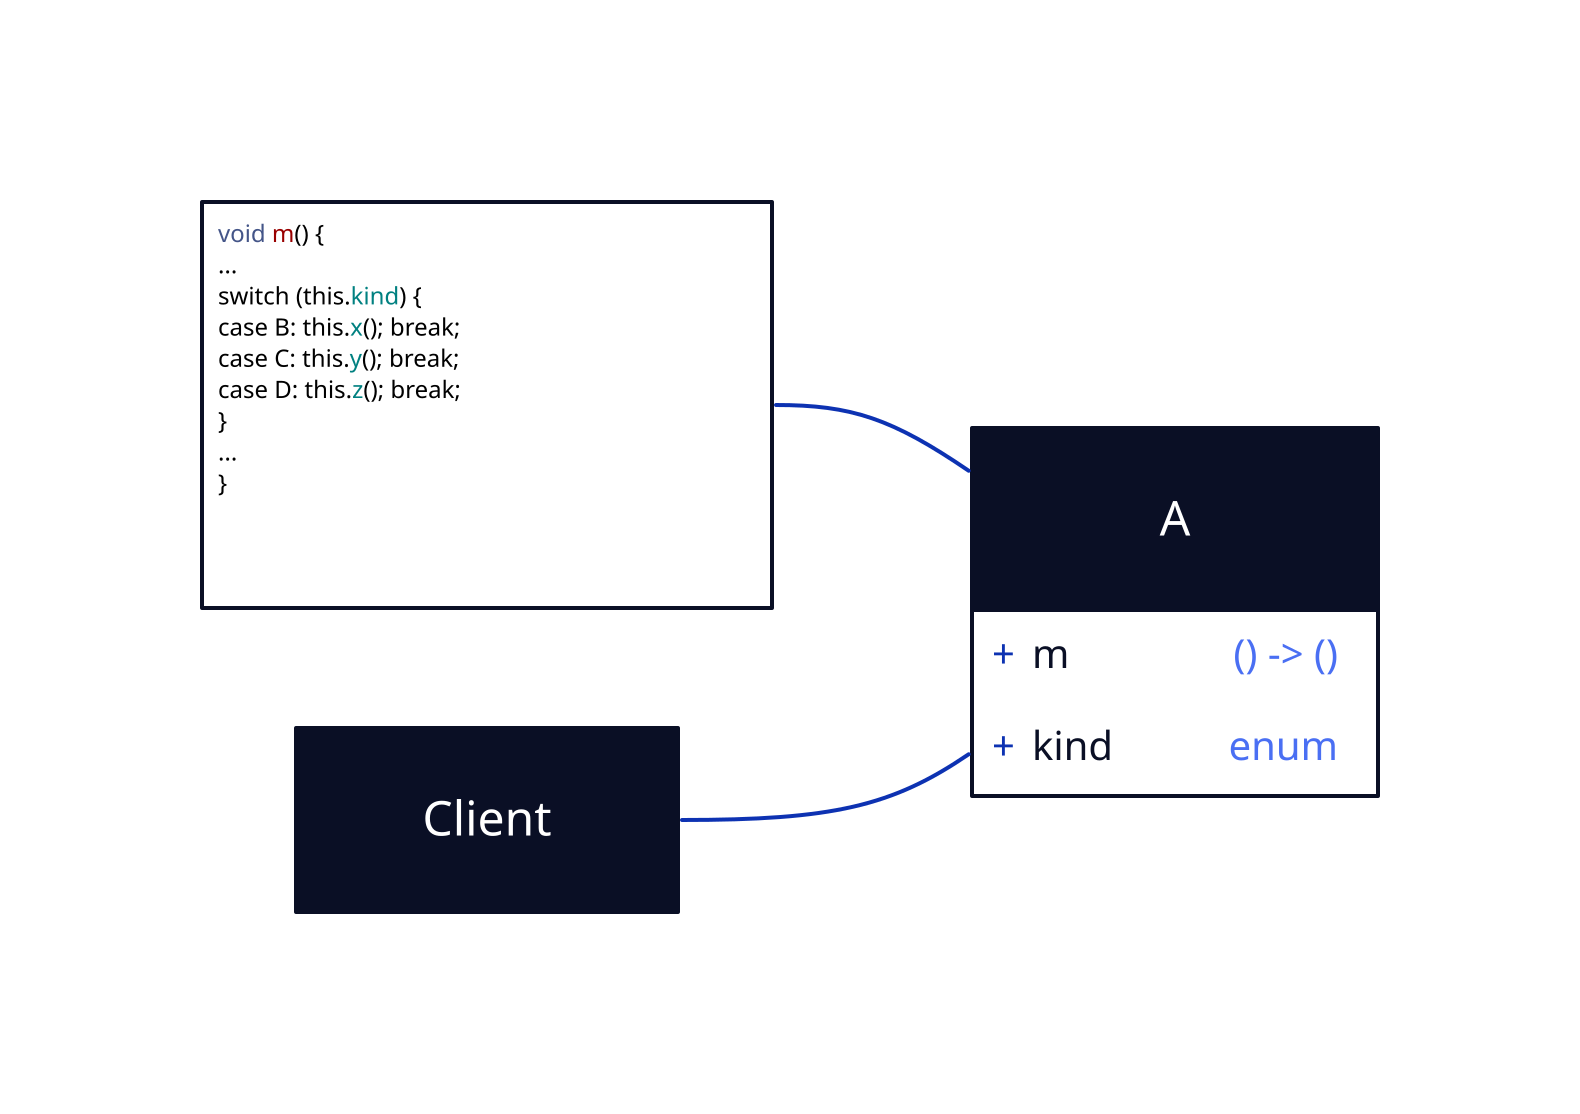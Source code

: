 direction: right

cl: Client {
  shape: class
}
a: A {
  shape: class
  m: () -> ()
  kind: enum
}
a_note: |`java
  void m() {
    ...
    switch (this.kind) {
      case B: this.x(); break;
      case C: this.y(); break;
      case D: this.z(); break;
    }
    ...
  }
`|
a_note -- a.m
cl -- a
